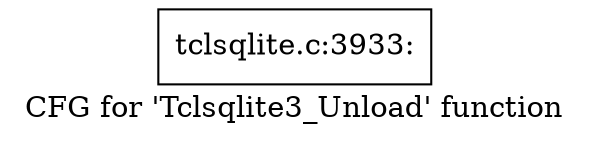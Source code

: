 digraph "CFG for 'Tclsqlite3_Unload' function" {
	label="CFG for 'Tclsqlite3_Unload' function";

	Node0x55a7358ab440 [shape=record,label="{tclsqlite.c:3933:}"];
}
